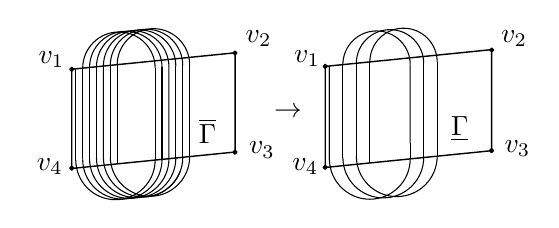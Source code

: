 


\def \globalscale {.820000}
\begin{tikzpicture}[y=0.80pt, x=0.80pt, yscale=-.92*\globalscale, xscale=.92*\globalscale, inner sep=0pt, outer sep=0pt]
\path[draw=black,line join=round,line width=0.512pt] (20.864,24.811) -- (118.708,14.959) -- (118.708,74.365) -- (20.864,84.217) -- (20.864,24.811) -- cycle;



\path[draw=black,line join=round,line width=0.384pt] (23.287,24.496) -- (23.287,79.684);



\path[draw=black,line join=round,line width=0.384pt] (27.423,24.18) .. controls (27.423,12.202) and (37.134,2.491) .. (49.112,2.491) .. controls (61.091,2.491) and (70.802,12.202) .. (70.802,24.18);



\path[draw=black,line join=round,line width=0.384pt] (70.802,79.147) .. controls (70.802,92.268) and (60.165,102.905) .. (47.045,102.905) .. controls (33.924,102.905) and (23.287,92.268) .. (23.287,79.147);



\path[draw=black,line join=round,line width=0.384pt] (27.406,24.142) -- (27.406,78.786);



\path[draw=black,line join=round,line width=0.384pt] (70.802,24.116) -- (70.802,70.177);



\path[draw=black,line join=round,line width=0.256pt] (70.802,70.111) -- (70.802,79.241);



\path[draw=black,line join=round,line width=0.384pt] (35.678,23.212) -- (35.678,77.983);



\path[draw=black,line join=round,line width=0.384pt] (39.813,22.905) -- (39.814,77.557);



\path[draw=black,line join=round,line width=0.384pt] (43.949,22.51) -- (43.949,77.163);



\path[draw=black,line join=round,line width=0.384pt] (48.085,22.146) -- (48.085,81.357);



\path[draw=black,line join=round,line width=0.384pt] (74.921,23.612) -- (74.921,78.737);



\path[draw=black,line join=round,line width=0.384pt] (31.542,23.791) .. controls (31.542,11.813) and (41.253,2.102) .. (53.231,2.102) .. controls (65.21,2.102) and (74.921,11.813) .. (74.921,23.791);



\path[draw=black,line join=round,line width=0.384pt] (31.542,23.765) -- (31.542,78.479);



\path[draw=black,line join=round,line width=0.384pt] (23.287,24.496) -- (23.287,79.684);



\path[draw=black,line join=round,line width=0.384pt] (79.056,23.318) -- (79.057,78.443);



\path[draw=black,line join=round,line width=0.384pt] (35.678,23.408) .. controls (35.678,11.429) and (45.389,1.718) .. (57.367,1.718) .. controls (69.346,1.718) and (79.057,11.429) .. (79.057,23.408);



\path[draw=black,line join=round,line width=0.384pt] (83.192,22.833) -- (83.192,77.958);



\path[draw=black,line join=round,line width=0.384pt] (39.813,22.951) .. controls (39.813,10.972) and (49.525,1.261) .. (61.503,1.261) .. controls (73.481,1.261) and (83.192,10.972) .. (83.192,22.951);



\path[draw=black,line join=round,line width=0.384pt] (79.057,78.4) .. controls (79.057,91.521) and (68.42,102.157) .. (55.299,102.157) .. controls (42.179,102.157) and (31.542,91.521) .. (31.542,78.4);



\path[draw=black,line join=round,line width=0.384pt] (83.192,77.927) .. controls (83.192,91.047) and (72.556,101.684) .. (59.435,101.684) .. controls (46.314,101.684) and (35.678,91.047) .. (35.678,77.927);



\path[draw=black,line join=round,line width=0.384pt] (85.773,85.982) .. controls (82.36,94.919) and (73.707,101.266) .. (63.571,101.266) .. controls (50.45,101.266) and (39.813,90.629) .. (39.813,77.508);



\path[draw=black,line join=round,line width=0.384pt] (87.328,22.392) -- (87.328,77.517);



\path[draw=black,line join=round,line width=0.384pt] (91.464,77.115) .. controls (91.464,90.236) and (80.827,100.873) .. (67.707,100.873) .. controls (54.586,100.873) and (43.949,90.236) .. (43.949,77.115);



\path[draw=black,line join=round,line width=0.384pt] (91.464,21.951) -- (91.464,77.076);



\path[draw=black,line join=round,line width=0.512pt] (172.653,23.102) -- (272.307,13.068) -- (272.307,73.573) -- (172.653,83.607) -- (172.653,23.102) -- cycle;



\path[draw=black,fill=black,line join=round,line width=0.512pt] (172.645,21.897) .. controls (173.286,21.897) and (173.806,22.417) .. (173.806,23.059) .. controls (173.806,23.7) and (173.286,24.221) .. (172.645,24.221) .. controls (172.003,24.221) and (171.483,23.7) .. (171.483,23.059) .. controls (171.483,22.417) and (172.003,21.897) .. (172.645,21.897) -- cycle;



\path[cm={{1.0,0.0,0.0,1.0,(154.0,23.0)}}] (0.0,0.0) node[above right] () {$v_1$};



\path[cm={{1.0,0.0,0.0,1.0,(153.0,88.0)}}] (0.0,0.0) node[above right] () {$v_4$};



\path[cm={{1.0,0.0,0.0,1.0,(278.0,11.0)}}] (0.0,0.0) node[above right] () {$v_2$};



\path[cm={{1.0,0.0,0.0,1.0,(280.0,77.0)}}] (0.0,0.0) node[above right] () {$v_3$};



\path[draw=black,line join=round,line width=0.384pt] (175.121,22.781) -- (175.12,78.99);



\path[draw=black,line join=round,line width=0.384pt] (183.197,22.035) .. controls (183.197,10.902) and (192.223,1.877) .. (203.356,1.877) .. controls (214.489,1.877) and (223.515,10.902) .. (223.515,22.035);



\path[draw=black,line join=round,line width=0.384pt] (223.515,78.443) .. controls (223.515,91.807) and (212.681,102.64) .. (199.318,102.64) .. controls (185.954,102.64) and (175.121,91.807) .. (175.121,78.443);



\path[draw=black,line join=round,line width=0.384pt] (223.514,21.973) -- (223.515,69.308);



\path[draw=black,line join=round,line width=0.384pt] (223.515,69.24) -- (223.515,78.539);



\path[draw=black,line join=round,line width=0.384pt] (183.198,21.473) -- (183.198,77.74);



\path[draw=black,line join=round,line width=0.384pt] (191.274,21.232) -- (191.274,77.198);



\path[draw=black,line join=round,line width=0.384pt] (175.121,22.781) -- (175.12,78.99);



\path[draw=black,line join=round,line width=0.384pt] (231.591,21.088) -- (231.591,77.654);



\path[draw=black,line join=round,line width=0.384pt] (231.591,77.623) .. controls (231.591,90.987) and (220.758,101.82) .. (207.394,101.82) .. controls (194.031,101.82) and (183.198,90.987) .. (183.198,77.623);



\path[draw=black,line join=round,line width=0.384pt] (191.274,21.258) .. controls (191.274,10.125) and (200.3,1.099) .. (211.433,1.099) .. controls (222.566,1.099) and (231.591,10.125) .. (231.591,21.258);



\path[draw=black,line join=round,line width=0.384pt] (239.668,76.867) .. controls (239.668,90.23) and (228.835,101.063) .. (215.471,101.063) .. controls (202.107,101.063) and (191.274,90.23) .. (191.274,76.867);



\path[draw=black,line join=round,line width=0.384pt] (239.668,20.347) -- (239.668,76.913);



\path[draw=black,line join=round,line width=0.384pt] (199.351,20.398) .. controls (199.351,9.266) and (208.376,0.24) .. (219.509,0.24) .. controls (230.642,0.24) and (239.668,9.266) .. (239.668,20.398);



\path[draw=black,line join=round,line width=0.384pt] (199.351,20.518) -- (199.351,80.946);



\path[draw=black,line join=round,line width=0.384pt] (74.923,78.791) .. controls (74.923,91.912) and (64.286,102.549) .. (51.166,102.549) .. controls (38.045,102.549) and (27.408,91.912) .. (27.408,78.791);



\path[draw=black,line join=round,line width=0.384pt] (87.349,77.508) .. controls (87.349,90.629) and (76.712,101.266) .. (63.591,101.266);



\path[draw=black,line join=round,line width=0.384pt] (43.949,22.546) .. controls (43.949,10.567) and (53.66,0.856) .. (65.639,0.856) .. controls (77.617,0.856) and (87.328,10.567) .. (87.328,22.546);



\path[draw=black,line join=round,line width=0.384pt] (48.085,22.194) .. controls (48.085,10.216) and (57.796,0.505) .. (69.775,0.505) .. controls (81.753,0.505) and (91.464,10.216) .. (91.464,22.194);



\path[draw=black,fill=black,line join=round,line width=0.512pt] (172.59,82.36) .. controls (173.232,82.36) and (173.752,82.88) .. (173.752,83.522) .. controls (173.752,84.164) and (173.232,84.684) .. (172.59,84.684) .. controls (171.948,84.684) and (171.428,84.164) .. (171.428,83.522) .. controls (171.428,82.88) and (171.948,82.36) .. (172.59,82.36) -- cycle;



\path[draw=black,fill=black,line join=round,line width=0.512pt] (272.185,72.345) .. controls (272.827,72.345) and (273.347,72.865) .. (273.347,73.507) .. controls (273.347,74.149) and (272.827,74.669) .. (272.185,74.669) .. controls (271.543,74.669) and (271.023,74.149) .. (271.023,73.507) .. controls (271.023,72.865) and (271.543,72.345) .. (272.185,72.345) -- cycle;



\path[draw=black,fill=black,line join=round,line width=0.512pt] (272.325,12.125) .. controls (272.967,12.125) and (273.487,12.645) .. (273.487,13.287) .. controls (273.487,13.928) and (272.967,14.449) .. (272.325,14.449) .. controls (271.683,14.449) and (271.163,13.928) .. (271.163,13.287) .. controls (271.163,12.645) and (271.683,12.125) .. (272.325,12.125) -- cycle;



\path[draw=black,fill=black,line join=round,line width=0.512pt] (20.86,23.683) .. controls (21.501,23.683) and (22.021,24.203) .. (22.021,24.844) .. controls (22.021,25.486) and (21.501,26.006) .. (20.86,26.006) .. controls (20.218,26.006) and (19.698,25.486) .. (19.698,24.844) .. controls (19.698,24.203) and (20.218,23.683) .. (20.86,23.683) -- cycle;



\path[draw=black,fill=black,line join=round,line width=0.512pt] (20.836,82.846) .. controls (21.478,82.846) and (21.998,83.366) .. (21.998,84.008) .. controls (21.998,84.649) and (21.478,85.17) .. (20.836,85.17) .. controls (20.195,85.17) and (19.675,84.649) .. (19.675,84.008) .. controls (19.675,83.366) and (20.195,82.846) .. (20.836,82.846) -- cycle;



\path[draw=black,fill=black,line join=round,line width=0.512pt] (118.626,13.916) .. controls (119.268,13.916) and (119.788,14.436) .. (119.788,15.078) .. controls (119.788,15.719) and (119.268,16.24) .. (118.626,16.24) .. controls (117.985,16.24) and (117.464,15.719) .. (117.464,15.078) .. controls (117.464,14.436) and (117.985,13.916) .. (118.626,13.916) -- cycle;



\path[draw=black,fill=black,line join=round,line width=0.512pt] (118.596,73.249) .. controls (119.238,73.249) and (119.758,73.77) .. (119.758,74.411) .. controls (119.758,75.053) and (119.238,75.573) .. (118.596,75.573) .. controls (117.955,75.573) and (117.435,75.053) .. (117.435,74.411) .. controls (117.435,73.77) and (117.955,73.249) .. (118.596,73.249) -- cycle;



\path[cm={{1.0,0.0,0.0,1.0,(1.0,24.0)}}] (0.0,0.0) node[above right] () {$v_1$};



\path[cm={{1.0,0.0,0.0,1.0,(0.0,88.0)}}] (0.0,0.0) node[above right] () {$v_4$};



\path[cm={{1.0,0.0,0.0,1.0,(125.0,11.0)}}] (0.0,0.0) node[above right] () {$v_2$};



\path[cm={{1.0,0.0,0.0,1.0,(127.0,78.0)}}] (0.0,0.0) node[above right] () {$v_3$};



\path[cm={{1.0,0.0,0.0,1.0,(142.0,54.0)}}] (0.0,0.0) node[above right] () {$\rightarrow$};



\path[cm={{1.0,0.0,0.0,1.0,(97.0,69.0)}}] (0.0,0.0) node[above right] () {$\overline{\Gamma}$};



\path[cm={{1.0,0.0,0.0,1.0,(248.0,68.0)}}] (0.0,0.0) node[above right] () {$\underline{\Gamma}$};




\end{tikzpicture}

